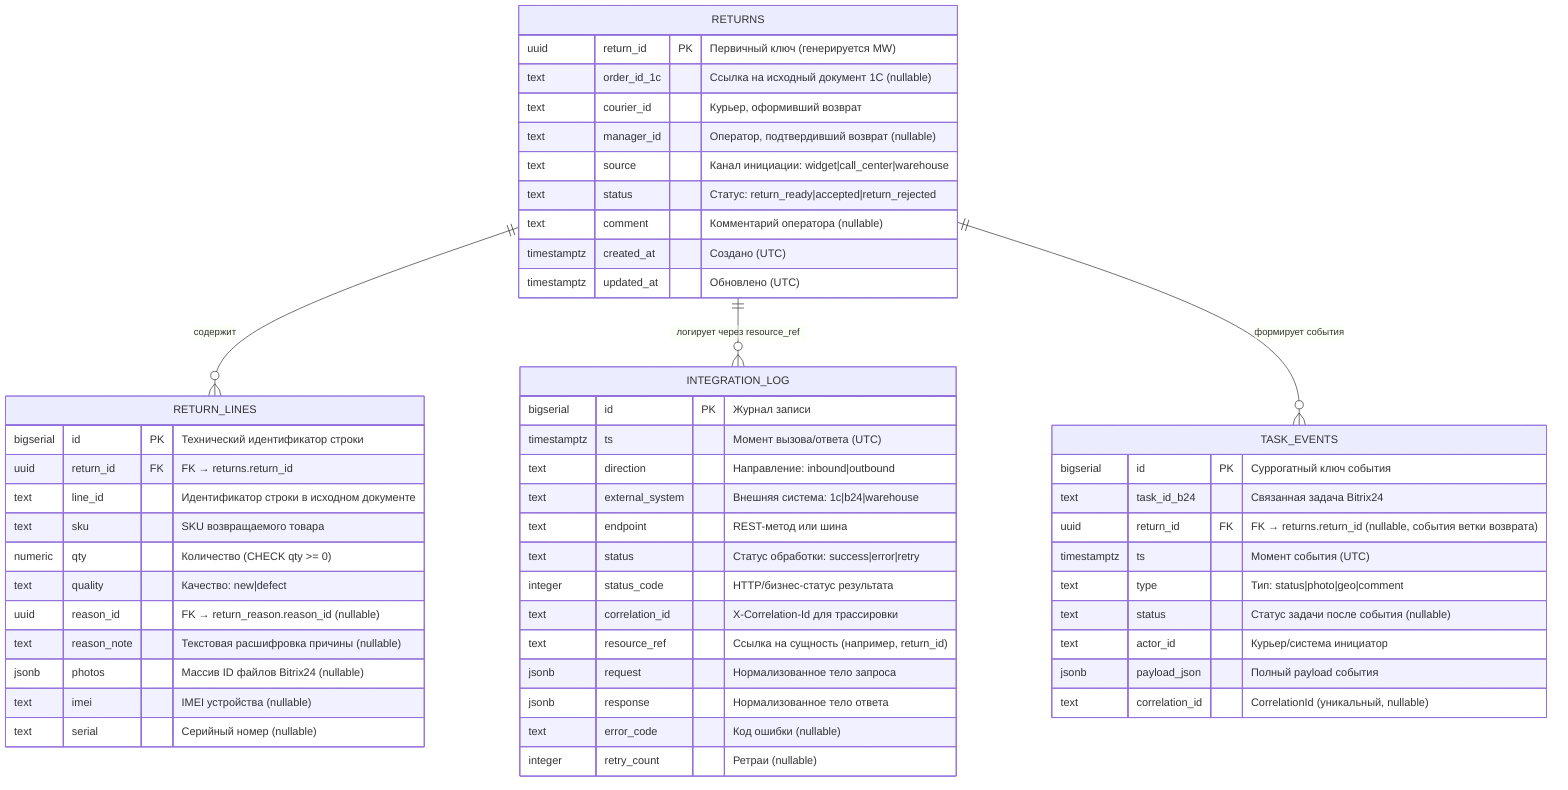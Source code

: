 erDiagram
    %% Возвраты и связанные артефакты наблюдаемости
    RETURNS {
        uuid return_id PK "Первичный ключ (генерируется MW)"
        text order_id_1c "Ссылка на исходный документ 1С (nullable)"
        text courier_id "Курьер, оформивший возврат"
        text manager_id "Оператор, подтвердивший возврат (nullable)"
        text source "Канал инициации: widget|call_center|warehouse"
        text status "Статус: return_ready|accepted|return_rejected"
        text comment "Комментарий оператора (nullable)"
        timestamptz created_at "Создано (UTC)"
        timestamptz updated_at "Обновлено (UTC)"
    }

    RETURN_LINES {
        bigserial id PK "Технический идентификатор строки"
        uuid return_id FK "FK → returns.return_id"
        text line_id "Идентификатор строки в исходном документе"
        text sku "SKU возвращаемого товара"
        numeric qty "Количество (CHECK qty >= 0)"
        text quality "Качество: new|defect"
        uuid reason_id "FK → return_reason.reason_id (nullable)"
        text reason_note "Текстовая расшифровка причины (nullable)"
        jsonb photos "Массив ID файлов Bitrix24 (nullable)"
        text imei "IMEI устройства (nullable)"
        text serial "Серийный номер (nullable)"
    }

    INTEGRATION_LOG {
        bigserial id PK "Журнал записи"
        timestamptz ts "Момент вызова/ответа (UTC)"
        text direction "Направление: inbound|outbound"
        text external_system "Внешняя система: 1c|b24|warehouse"
        text endpoint "REST-метод или шина"
        text status "Статус обработки: success|error|retry"
        integer status_code "HTTP/бизнес-статус результата"
        text correlation_id "X-Correlation-Id для трассировки"
        text resource_ref "Ссылка на сущность (например, return_id)"
        jsonb request "Нормализованное тело запроса"
        jsonb response "Нормализованное тело ответа"
        text error_code "Код ошибки (nullable)"
        integer retry_count "Ретраи (nullable)"
    }

    TASK_EVENTS {
        bigserial id PK "Суррогатный ключ события"
        text task_id_b24 "Связанная задача Bitrix24"
        uuid return_id FK "FK → returns.return_id (nullable, события ветки возврата)"
        timestamptz ts "Момент события (UTC)"
        text type "Тип: status|photo|geo|comment"
        text status "Статус задачи после события (nullable)"
        text actor_id "Курьер/система инициатор"
        jsonb payload_json "Полный payload события"
        text correlation_id "CorrelationId (уникальный, nullable)"
    }

    RETURNS ||--o{ RETURN_LINES : "содержит"
    RETURNS ||--o{ INTEGRATION_LOG : "логирует через resource_ref"
    RETURNS ||--o{ TASK_EVENTS : "формирует события"